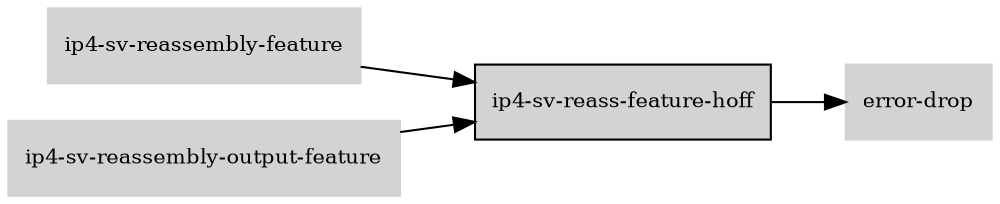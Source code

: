digraph "ip4_sv_reass_feature_hoff_subgraph" {
  rankdir=LR;
  node [shape=box, style=filled, fontsize=10, color=lightgray, fontcolor=black, fillcolor=lightgray];
  "ip4-sv-reass-feature-hoff" [color=black, fontcolor=black, fillcolor=lightgray];
  edge [fontsize=8];
  "ip4-sv-reass-feature-hoff" -> "error-drop";
  "ip4-sv-reassembly-feature" -> "ip4-sv-reass-feature-hoff";
  "ip4-sv-reassembly-output-feature" -> "ip4-sv-reass-feature-hoff";
}

